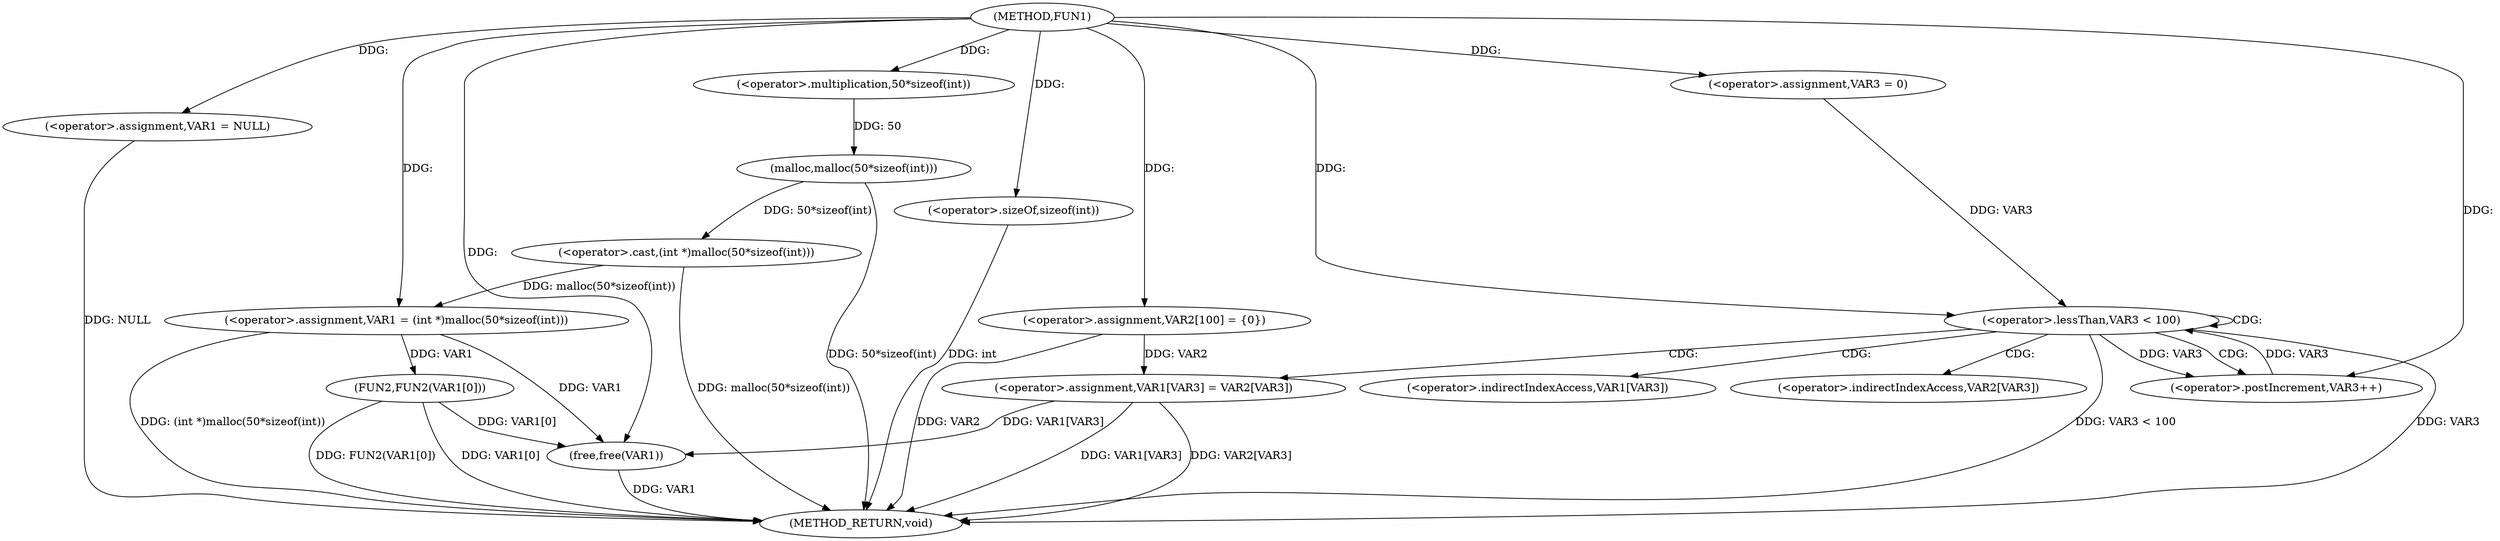 digraph FUN1 {  
"1000100" [label = "(METHOD,FUN1)" ]
"1000144" [label = "(METHOD_RETURN,void)" ]
"1000103" [label = "(<operator>.assignment,VAR1 = NULL)" ]
"1000106" [label = "(<operator>.assignment,VAR1 = (int *)malloc(50*sizeof(int)))" ]
"1000108" [label = "(<operator>.cast,(int *)malloc(50*sizeof(int)))" ]
"1000110" [label = "(malloc,malloc(50*sizeof(int)))" ]
"1000111" [label = "(<operator>.multiplication,50*sizeof(int))" ]
"1000113" [label = "(<operator>.sizeOf,sizeof(int))" ]
"1000117" [label = "(<operator>.assignment,VAR2[100] = {0})" ]
"1000122" [label = "(<operator>.assignment,VAR3 = 0)" ]
"1000125" [label = "(<operator>.lessThan,VAR3 < 100)" ]
"1000128" [label = "(<operator>.postIncrement,VAR3++)" ]
"1000131" [label = "(<operator>.assignment,VAR1[VAR3] = VAR2[VAR3])" ]
"1000138" [label = "(FUN2,FUN2(VAR1[0]))" ]
"1000142" [label = "(free,free(VAR1))" ]
"1000132" [label = "(<operator>.indirectIndexAccess,VAR1[VAR3])" ]
"1000135" [label = "(<operator>.indirectIndexAccess,VAR2[VAR3])" ]
  "1000125" -> "1000144"  [ label = "DDG: VAR3"] 
  "1000125" -> "1000144"  [ label = "DDG: VAR3 < 100"] 
  "1000106" -> "1000144"  [ label = "DDG: (int *)malloc(50*sizeof(int))"] 
  "1000103" -> "1000144"  [ label = "DDG: NULL"] 
  "1000113" -> "1000144"  [ label = "DDG: int"] 
  "1000117" -> "1000144"  [ label = "DDG: VAR2"] 
  "1000110" -> "1000144"  [ label = "DDG: 50*sizeof(int)"] 
  "1000131" -> "1000144"  [ label = "DDG: VAR1[VAR3]"] 
  "1000138" -> "1000144"  [ label = "DDG: VAR1[0]"] 
  "1000131" -> "1000144"  [ label = "DDG: VAR2[VAR3]"] 
  "1000108" -> "1000144"  [ label = "DDG: malloc(50*sizeof(int))"] 
  "1000142" -> "1000144"  [ label = "DDG: VAR1"] 
  "1000138" -> "1000144"  [ label = "DDG: FUN2(VAR1[0])"] 
  "1000100" -> "1000103"  [ label = "DDG: "] 
  "1000108" -> "1000106"  [ label = "DDG: malloc(50*sizeof(int))"] 
  "1000100" -> "1000106"  [ label = "DDG: "] 
  "1000110" -> "1000108"  [ label = "DDG: 50*sizeof(int)"] 
  "1000111" -> "1000110"  [ label = "DDG: 50"] 
  "1000100" -> "1000111"  [ label = "DDG: "] 
  "1000100" -> "1000113"  [ label = "DDG: "] 
  "1000100" -> "1000117"  [ label = "DDG: "] 
  "1000100" -> "1000122"  [ label = "DDG: "] 
  "1000122" -> "1000125"  [ label = "DDG: VAR3"] 
  "1000128" -> "1000125"  [ label = "DDG: VAR3"] 
  "1000100" -> "1000125"  [ label = "DDG: "] 
  "1000125" -> "1000128"  [ label = "DDG: VAR3"] 
  "1000100" -> "1000128"  [ label = "DDG: "] 
  "1000117" -> "1000131"  [ label = "DDG: VAR2"] 
  "1000106" -> "1000138"  [ label = "DDG: VAR1"] 
  "1000106" -> "1000142"  [ label = "DDG: VAR1"] 
  "1000131" -> "1000142"  [ label = "DDG: VAR1[VAR3]"] 
  "1000138" -> "1000142"  [ label = "DDG: VAR1[0]"] 
  "1000100" -> "1000142"  [ label = "DDG: "] 
  "1000125" -> "1000132"  [ label = "CDG: "] 
  "1000125" -> "1000128"  [ label = "CDG: "] 
  "1000125" -> "1000125"  [ label = "CDG: "] 
  "1000125" -> "1000131"  [ label = "CDG: "] 
  "1000125" -> "1000135"  [ label = "CDG: "] 
}

